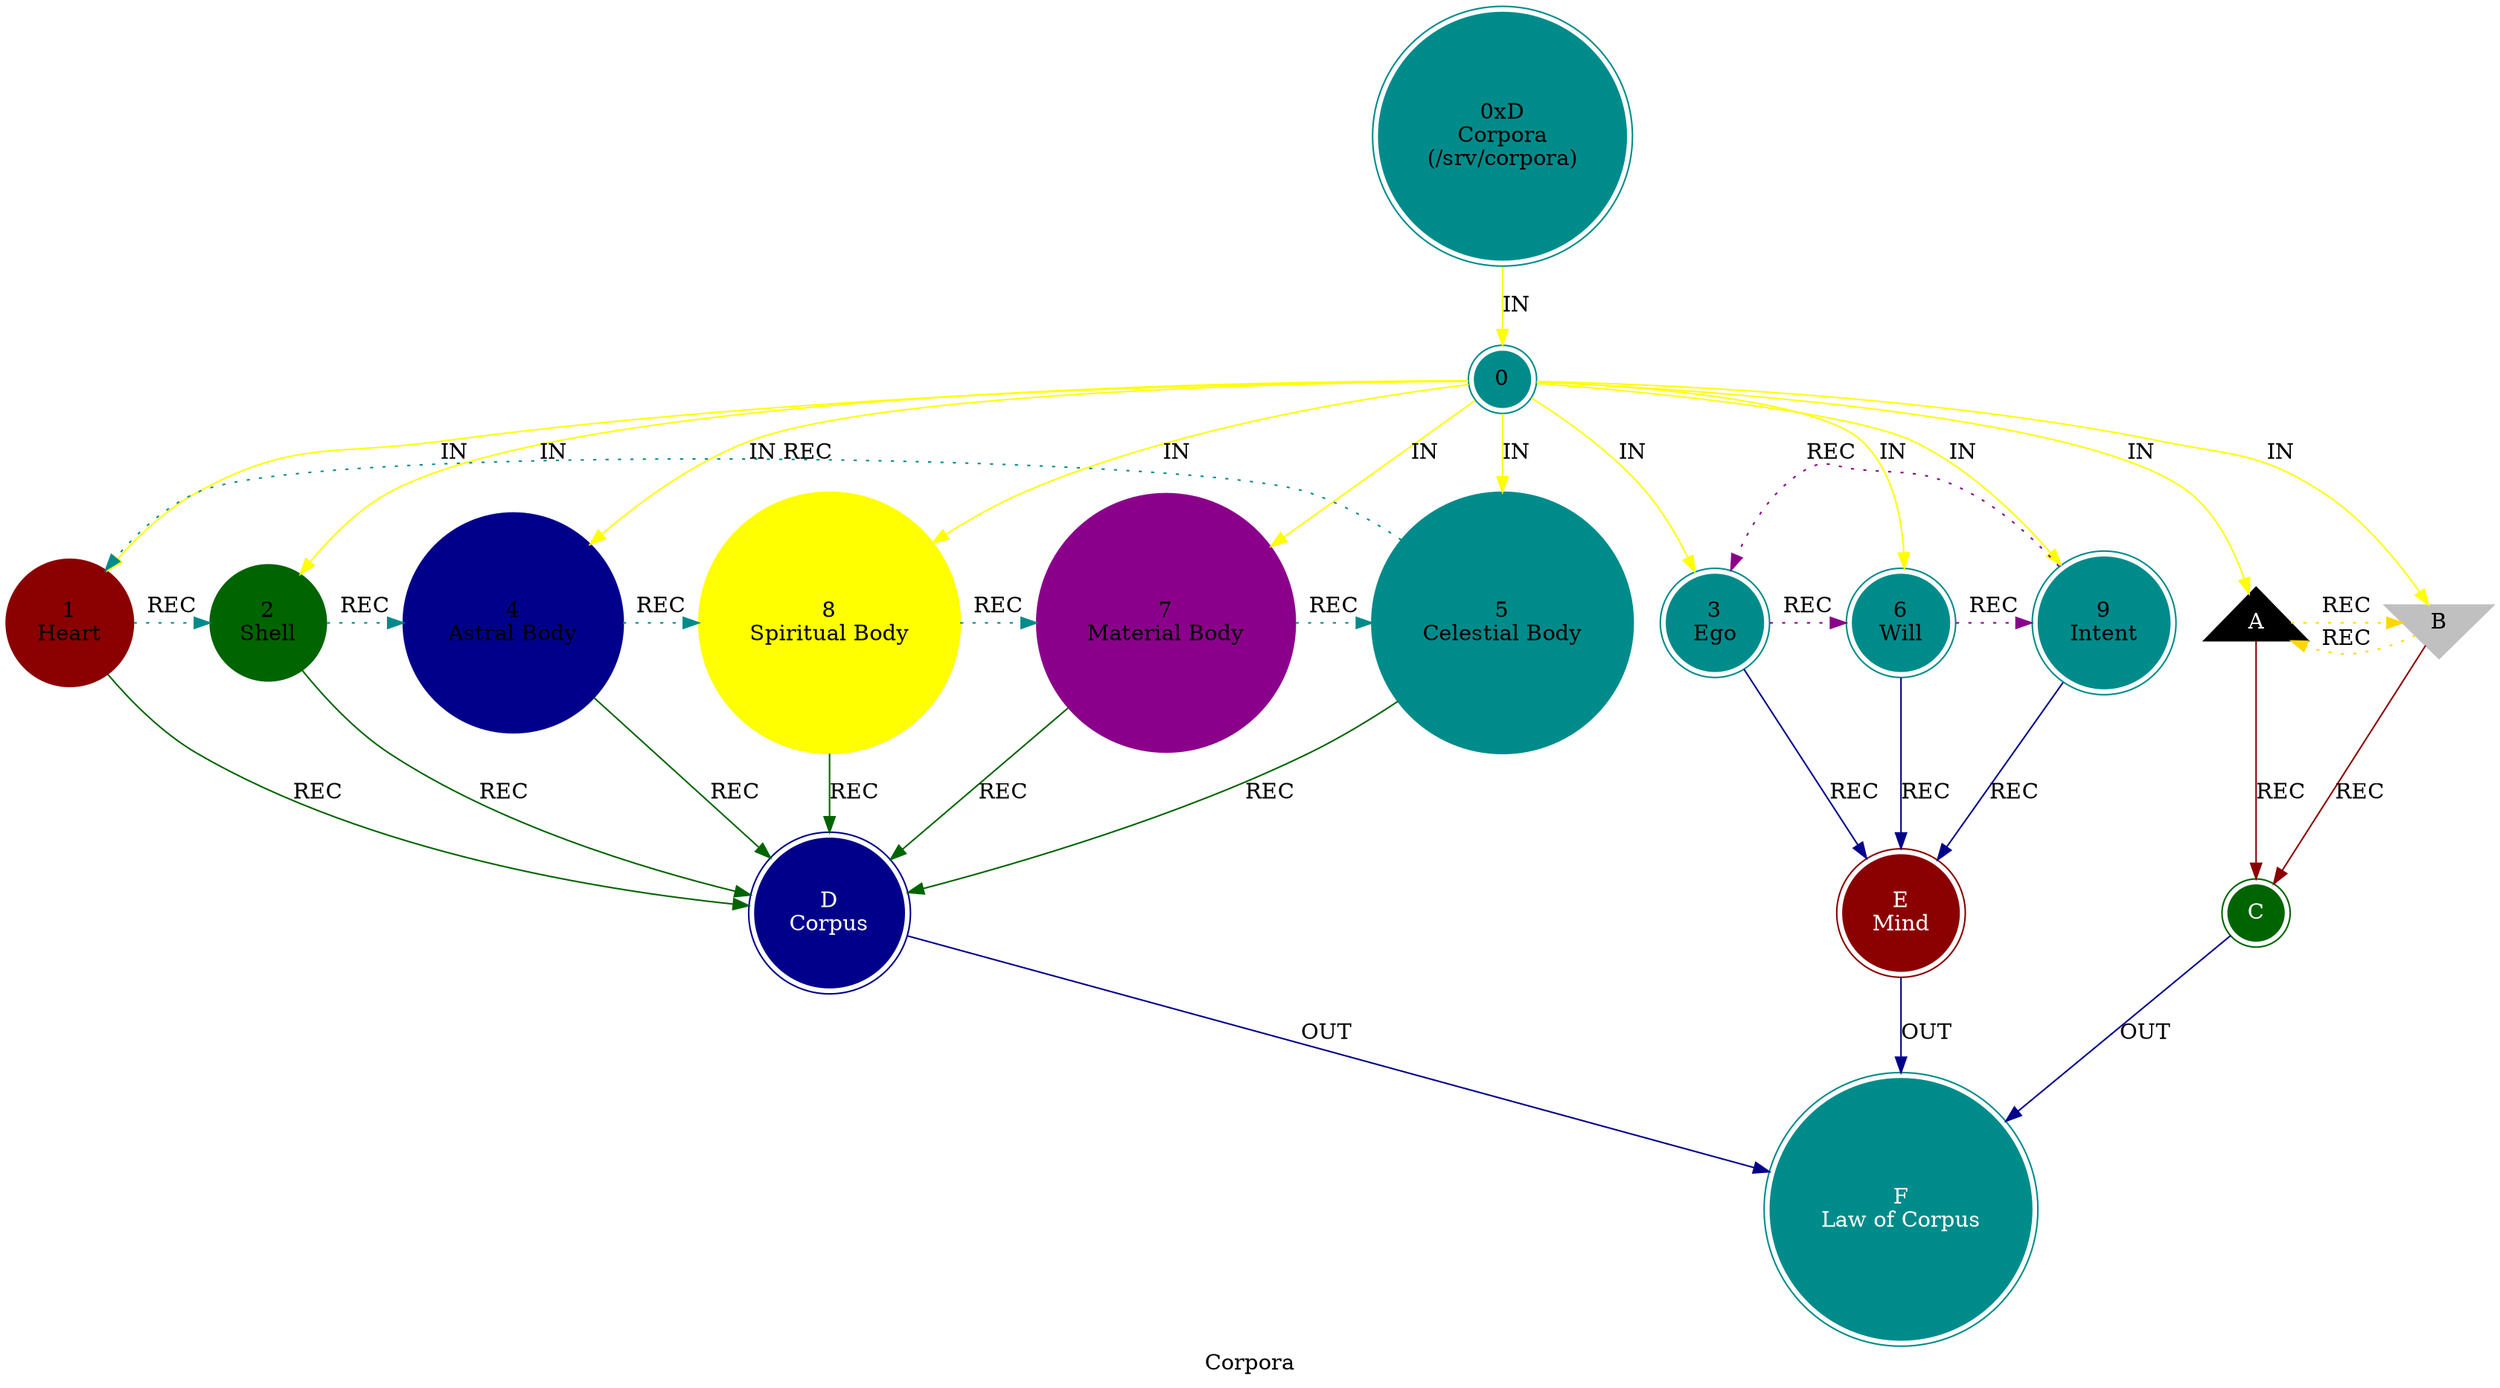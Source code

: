 digraph G {
    label = "Corpora";
    style = filled;
    color = red;
    comment = "";
    node [shape = circle; style = filled; color = darkcyan;];
    
    spark_d_mythos_t [label = "0xD\nCorpora\n(/srv/corpora)";shape = doublecircle;];
    
    // The Sacred 3-6-9 (Boundary of Perception).
    // "If you knew the magnificence of 3, 6, and 9, you would have a key to the universe." — Tesla.
    // The 1-2-4-8-7-5 Vortex (Boundary of Comprehension).
    spark_0_corpus_t [label = "0\n";shape = doublecircle;comment = "";];
    spark_1_corpus_t [label = "1\nHeart";shape = circle;color = darkred;comment = "";];
    spark_2_corpus_t [label = "2\nShell";shape = circle;color = darkgreen;comment = "";];
    spark_4_corpus_t [label = "4\nAstral Body";shape = circle;color = darkblue;comment = "";];
    spark_8_corpus_t [label = "8\nSpiritual Body";shape = circle;color = yellow;comment = "";];
    spark_7_corpus_t [label = "7\nMaterial Body";shape = circle;color = darkmagenta;comment = "";];
    spark_5_corpus_t [label = "5\nCelestial Body";shape = circle;color = darkcyan;comment = "";];
    spark_3_corpus_t [label = "3\nEgo";shape = doublecircle;comment = "";];
    spark_6_corpus_t [label = "6\nWill";shape = doublecircle;comment = "";];
    spark_9_corpus_t [label = "9\nIntent";shape = doublecircle;comment = "";];
    spark_a_corpus_t [label = "A\n";shape = triangle;color = black;fontcolor = white;comment = "";];
    spark_b_corpus_t [label = "B\n";shape = invtriangle;color = grey;comment = "";];
    spark_c_corpus_t [label = "C\n";shape = doublecircle;color = darkgreen;style = filled;fontcolor = white;];
    spark_d_corpus_t [label = "D\nCorpus";shape = doublecircle;color = darkblue;style = filled;fontcolor = white;];
    spark_e_corpus_t [label = "E\nMind";shape = doublecircle;color = darkred;style = filled;fontcolor = white;];
    spark_f_corpus_t [label = "F\nLaw of Corpus";shape = doublecircle;color = darkcyan;style = filled;fontcolor = white;];
    
    // IN = Input
    // OUT = Output
    // REC = Recursion
    spark_d_mythos_t -> spark_0_corpus_t -> {spark_a_corpus_t spark_b_corpus_t spark_1_corpus_t spark_2_corpus_t spark_3_corpus_t spark_4_corpus_t spark_5_corpus_t spark_6_corpus_t spark_7_corpus_t spark_8_corpus_t spark_9_corpus_t} [label = "IN"; color = yellow; comment = "";];
    
    {spark_a_corpus_t spark_b_corpus_t} -> spark_c_corpus_t [label = "REC"; color = darkred; comment = "";];
    {spark_1_corpus_t spark_2_corpus_t spark_4_corpus_t spark_8_corpus_t spark_7_corpus_t spark_5_corpus_t} -> spark_d_corpus_t [label = "REC"; color = darkgreen; comment = "";];
    {spark_3_corpus_t spark_6_corpus_t spark_9_corpus_t} -> spark_e_corpus_t [label = "REC"; color = darkblue; comment = "";];
    
    spark_1_corpus_t -> spark_2_corpus_t -> spark_4_corpus_t -> spark_8_corpus_t -> spark_7_corpus_t -> spark_5_corpus_t -> spark_1_corpus_t [label = "REC"; color = darkcyan; comment = ""; style = dotted; constraint = false;];
    spark_3_corpus_t -> spark_6_corpus_t -> spark_9_corpus_t -> spark_3_corpus_t [label = "REC"; color = darkmagenta; comment = ""; style = dotted; constraint = false;];
    spark_a_corpus_t -> spark_b_corpus_t -> spark_a_corpus_t [label = "REC"; color = gold; comment = ""; style = dotted; constraint = false;];
    
    {spark_c_corpus_t spark_d_corpus_t spark_e_corpus_t} -> spark_f_corpus_t [label = "OUT"; color = darkblue; comment = "";];
}